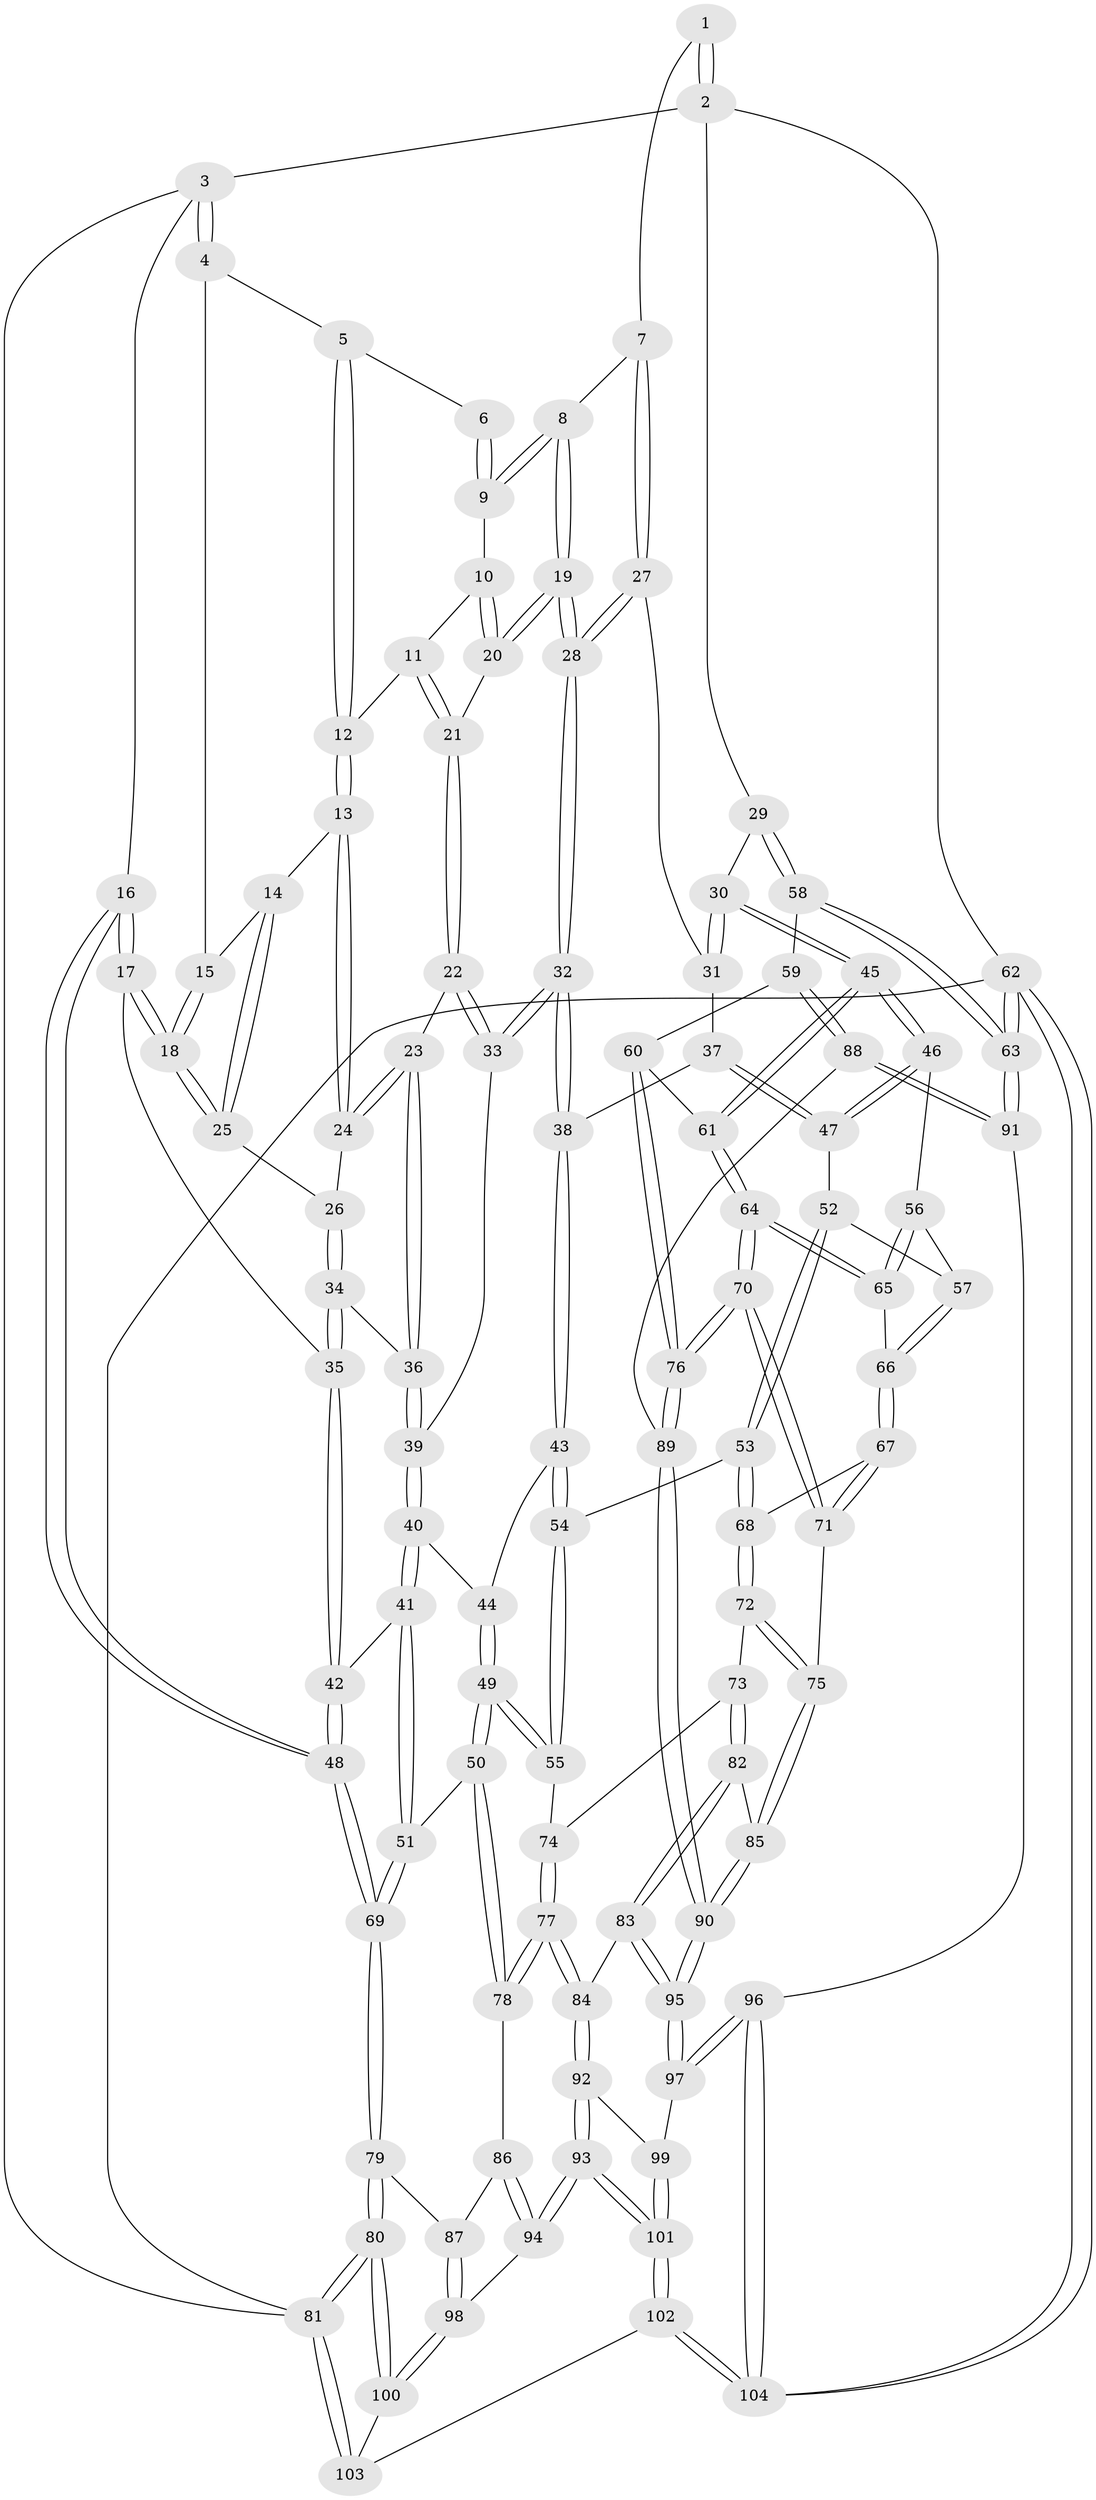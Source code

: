 // coarse degree distribution, {4: 0.3548387096774194, 5: 0.3064516129032258, 2: 0.016129032258064516, 3: 0.22580645161290322, 6: 0.08064516129032258, 7: 0.016129032258064516}
// Generated by graph-tools (version 1.1) at 2025/42/03/06/25 10:42:26]
// undirected, 104 vertices, 257 edges
graph export_dot {
graph [start="1"]
  node [color=gray90,style=filled];
  1 [pos="+0.5401519366755179+0"];
  2 [pos="+1+0"];
  3 [pos="+0+0"];
  4 [pos="+0.09150365293831209+0"];
  5 [pos="+0.12888389395323752+0"];
  6 [pos="+0.3764637080333792+0"];
  7 [pos="+0.5124703750852068+0.10062167519300347"];
  8 [pos="+0.4596031358131563+0.09996871063262884"];
  9 [pos="+0.3750585325687966+0.015737451985229745"];
  10 [pos="+0.349067815576317+0.05105337910818702"];
  11 [pos="+0.24896182953325616+0.08687174446866877"];
  12 [pos="+0.19753217668208947+0.061369126398250394"];
  13 [pos="+0.18294569829581286+0.08020611675857815"];
  14 [pos="+0.09355994527571643+0.10620076307150716"];
  15 [pos="+0.06482817724268924+0.03315934505125662"];
  16 [pos="+0+0.1837601071108837"];
  17 [pos="+0+0.18593593665772376"];
  18 [pos="+0+0.18528547059273895"];
  19 [pos="+0.3924265562566659+0.2185403592648112"];
  20 [pos="+0.344955493079644+0.16011442291843284"];
  21 [pos="+0.26660433957429536+0.15485113100304207"];
  22 [pos="+0.24154742413408045+0.18790016946049787"];
  23 [pos="+0.21200134704898682+0.2017376294434638"];
  24 [pos="+0.18004984449620257+0.11191547412388586"];
  25 [pos="+0.07201786536878087+0.1555028342930553"];
  26 [pos="+0.11576209163952195+0.1868619309689318"];
  27 [pos="+0.5661919110898307+0.1329066348058869"];
  28 [pos="+0.3942722259463338+0.23001648387971046"];
  29 [pos="+1+0"];
  30 [pos="+0.8026333702525836+0.13424089252187565"];
  31 [pos="+0.5963699046521125+0.14594143155523936"];
  32 [pos="+0.39496992646012363+0.24916007879475502"];
  33 [pos="+0.3008169044578658+0.23397881550804225"];
  34 [pos="+0.14910547844400204+0.23304889216708496"];
  35 [pos="+0.09046617172113806+0.30993430197520694"];
  36 [pos="+0.18729688797061478+0.2307984513117895"];
  37 [pos="+0.48284133409186347+0.2781843161712991"];
  38 [pos="+0.4085746163902725+0.28569783558821543"];
  39 [pos="+0.22958963704442112+0.2844474125161098"];
  40 [pos="+0.23387843115239626+0.2959080703256254"];
  41 [pos="+0.11908293521603586+0.4016207777865965"];
  42 [pos="+0.09298243415187889+0.34108869732535047"];
  43 [pos="+0.3955289735121644+0.31606502309309586"];
  44 [pos="+0.2848031638557865+0.33603304750755714"];
  45 [pos="+0.7242079176652483+0.3112749856599889"];
  46 [pos="+0.6969488094940214+0.32725391469121295"];
  47 [pos="+0.6014389728199698+0.34721240933725767"];
  48 [pos="+0+0.3796362013663845"];
  49 [pos="+0.1914140059175883+0.5112223459402805"];
  50 [pos="+0.17041450474997538+0.519638458465303"];
  51 [pos="+0.13172625439474672+0.49969396094145935"];
  52 [pos="+0.5762394158087976+0.37867694410572816"];
  53 [pos="+0.47843676343240144+0.45784935193097787"];
  54 [pos="+0.4197323201907423+0.44201447044780284"];
  55 [pos="+0.35661309199484637+0.502162246134878"];
  56 [pos="+0.6861730617845475+0.3577647643576358"];
  57 [pos="+0.5960409693005004+0.4615959589612067"];
  58 [pos="+1+0.5074763113954601"];
  59 [pos="+0.9922816890043261+0.52708681854824"];
  60 [pos="+0.8485683043231294+0.4960218317976424"];
  61 [pos="+0.7987066708307241+0.46807251305971403"];
  62 [pos="+1+1"];
  63 [pos="+1+1"];
  64 [pos="+0.6549051396922115+0.5812815607984775"];
  65 [pos="+0.6433474053310725+0.4954141190813235"];
  66 [pos="+0.5961565166802852+0.4649144912923442"];
  67 [pos="+0.5092487929171358+0.488388716894734"];
  68 [pos="+0.5007465694347885+0.483681706466877"];
  69 [pos="+0+0.5682218845223408"];
  70 [pos="+0.6444737592075239+0.6048442431116956"];
  71 [pos="+0.6334340652745197+0.6065934127226651"];
  72 [pos="+0.4722203874966171+0.6153326007499464"];
  73 [pos="+0.46587245720009096+0.6188128599730658"];
  74 [pos="+0.3886030977301074+0.5831827790909424"];
  75 [pos="+0.6252229250465623+0.6122348027186221"];
  76 [pos="+0.7367123567032627+0.6839742407740987"];
  77 [pos="+0.32039356344299125+0.721659078330601"];
  78 [pos="+0.18798337550222413+0.6161966131977148"];
  79 [pos="+0+0.6437808811822463"];
  80 [pos="+0+1"];
  81 [pos="+0+1"];
  82 [pos="+0.4559113656419481+0.7295539611775071"];
  83 [pos="+0.41603449074392945+0.7779168609438822"];
  84 [pos="+0.3555340234572753+0.796447992247793"];
  85 [pos="+0.5695568017474669+0.699560467854181"];
  86 [pos="+0.12549785259827367+0.7173738141963015"];
  87 [pos="+0+0.6799266090305126"];
  88 [pos="+0.7919739959963211+0.7489345422016319"];
  89 [pos="+0.7786594296433063+0.7455919087993385"];
  90 [pos="+0.6191736724291934+0.8665796556448767"];
  91 [pos="+0.9122475371877508+0.8663544155321429"];
  92 [pos="+0.35475332715282293+0.7979864534566579"];
  93 [pos="+0.29305122891332797+0.857700561345832"];
  94 [pos="+0.13725322510972351+0.8543459908876131"];
  95 [pos="+0.6161053198339861+0.8713189281700101"];
  96 [pos="+0.6158408236441761+0.9574403453621222"];
  97 [pos="+0.6131833723066729+0.9492835362589686"];
  98 [pos="+0.12962423957635746+0.8602381551150676"];
  99 [pos="+0.45483291110607826+0.9329351107309098"];
  100 [pos="+0.12003601367185221+0.8745665617863755"];
  101 [pos="+0.3239750647194986+1"];
  102 [pos="+0.3218613166494079+1"];
  103 [pos="+0.24507603654897966+1"];
  104 [pos="+0.6676187283074823+1"];
  1 -- 2;
  1 -- 2;
  1 -- 7;
  2 -- 3;
  2 -- 29;
  2 -- 62;
  3 -- 4;
  3 -- 4;
  3 -- 16;
  3 -- 81;
  4 -- 5;
  4 -- 15;
  5 -- 6;
  5 -- 12;
  5 -- 12;
  6 -- 9;
  6 -- 9;
  7 -- 8;
  7 -- 27;
  7 -- 27;
  8 -- 9;
  8 -- 9;
  8 -- 19;
  8 -- 19;
  9 -- 10;
  10 -- 11;
  10 -- 20;
  10 -- 20;
  11 -- 12;
  11 -- 21;
  11 -- 21;
  12 -- 13;
  12 -- 13;
  13 -- 14;
  13 -- 24;
  13 -- 24;
  14 -- 15;
  14 -- 25;
  14 -- 25;
  15 -- 18;
  15 -- 18;
  16 -- 17;
  16 -- 17;
  16 -- 48;
  16 -- 48;
  17 -- 18;
  17 -- 18;
  17 -- 35;
  18 -- 25;
  18 -- 25;
  19 -- 20;
  19 -- 20;
  19 -- 28;
  19 -- 28;
  20 -- 21;
  21 -- 22;
  21 -- 22;
  22 -- 23;
  22 -- 33;
  22 -- 33;
  23 -- 24;
  23 -- 24;
  23 -- 36;
  23 -- 36;
  24 -- 26;
  25 -- 26;
  26 -- 34;
  26 -- 34;
  27 -- 28;
  27 -- 28;
  27 -- 31;
  28 -- 32;
  28 -- 32;
  29 -- 30;
  29 -- 58;
  29 -- 58;
  30 -- 31;
  30 -- 31;
  30 -- 45;
  30 -- 45;
  31 -- 37;
  32 -- 33;
  32 -- 33;
  32 -- 38;
  32 -- 38;
  33 -- 39;
  34 -- 35;
  34 -- 35;
  34 -- 36;
  35 -- 42;
  35 -- 42;
  36 -- 39;
  36 -- 39;
  37 -- 38;
  37 -- 47;
  37 -- 47;
  38 -- 43;
  38 -- 43;
  39 -- 40;
  39 -- 40;
  40 -- 41;
  40 -- 41;
  40 -- 44;
  41 -- 42;
  41 -- 51;
  41 -- 51;
  42 -- 48;
  42 -- 48;
  43 -- 44;
  43 -- 54;
  43 -- 54;
  44 -- 49;
  44 -- 49;
  45 -- 46;
  45 -- 46;
  45 -- 61;
  45 -- 61;
  46 -- 47;
  46 -- 47;
  46 -- 56;
  47 -- 52;
  48 -- 69;
  48 -- 69;
  49 -- 50;
  49 -- 50;
  49 -- 55;
  49 -- 55;
  50 -- 51;
  50 -- 78;
  50 -- 78;
  51 -- 69;
  51 -- 69;
  52 -- 53;
  52 -- 53;
  52 -- 57;
  53 -- 54;
  53 -- 68;
  53 -- 68;
  54 -- 55;
  54 -- 55;
  55 -- 74;
  56 -- 57;
  56 -- 65;
  56 -- 65;
  57 -- 66;
  57 -- 66;
  58 -- 59;
  58 -- 63;
  58 -- 63;
  59 -- 60;
  59 -- 88;
  59 -- 88;
  60 -- 61;
  60 -- 76;
  60 -- 76;
  61 -- 64;
  61 -- 64;
  62 -- 63;
  62 -- 63;
  62 -- 104;
  62 -- 104;
  62 -- 81;
  63 -- 91;
  63 -- 91;
  64 -- 65;
  64 -- 65;
  64 -- 70;
  64 -- 70;
  65 -- 66;
  66 -- 67;
  66 -- 67;
  67 -- 68;
  67 -- 71;
  67 -- 71;
  68 -- 72;
  68 -- 72;
  69 -- 79;
  69 -- 79;
  70 -- 71;
  70 -- 71;
  70 -- 76;
  70 -- 76;
  71 -- 75;
  72 -- 73;
  72 -- 75;
  72 -- 75;
  73 -- 74;
  73 -- 82;
  73 -- 82;
  74 -- 77;
  74 -- 77;
  75 -- 85;
  75 -- 85;
  76 -- 89;
  76 -- 89;
  77 -- 78;
  77 -- 78;
  77 -- 84;
  77 -- 84;
  78 -- 86;
  79 -- 80;
  79 -- 80;
  79 -- 87;
  80 -- 81;
  80 -- 81;
  80 -- 100;
  80 -- 100;
  81 -- 103;
  81 -- 103;
  82 -- 83;
  82 -- 83;
  82 -- 85;
  83 -- 84;
  83 -- 95;
  83 -- 95;
  84 -- 92;
  84 -- 92;
  85 -- 90;
  85 -- 90;
  86 -- 87;
  86 -- 94;
  86 -- 94;
  87 -- 98;
  87 -- 98;
  88 -- 89;
  88 -- 91;
  88 -- 91;
  89 -- 90;
  89 -- 90;
  90 -- 95;
  90 -- 95;
  91 -- 96;
  92 -- 93;
  92 -- 93;
  92 -- 99;
  93 -- 94;
  93 -- 94;
  93 -- 101;
  93 -- 101;
  94 -- 98;
  95 -- 97;
  95 -- 97;
  96 -- 97;
  96 -- 97;
  96 -- 104;
  96 -- 104;
  97 -- 99;
  98 -- 100;
  98 -- 100;
  99 -- 101;
  99 -- 101;
  100 -- 103;
  101 -- 102;
  101 -- 102;
  102 -- 103;
  102 -- 104;
  102 -- 104;
}
